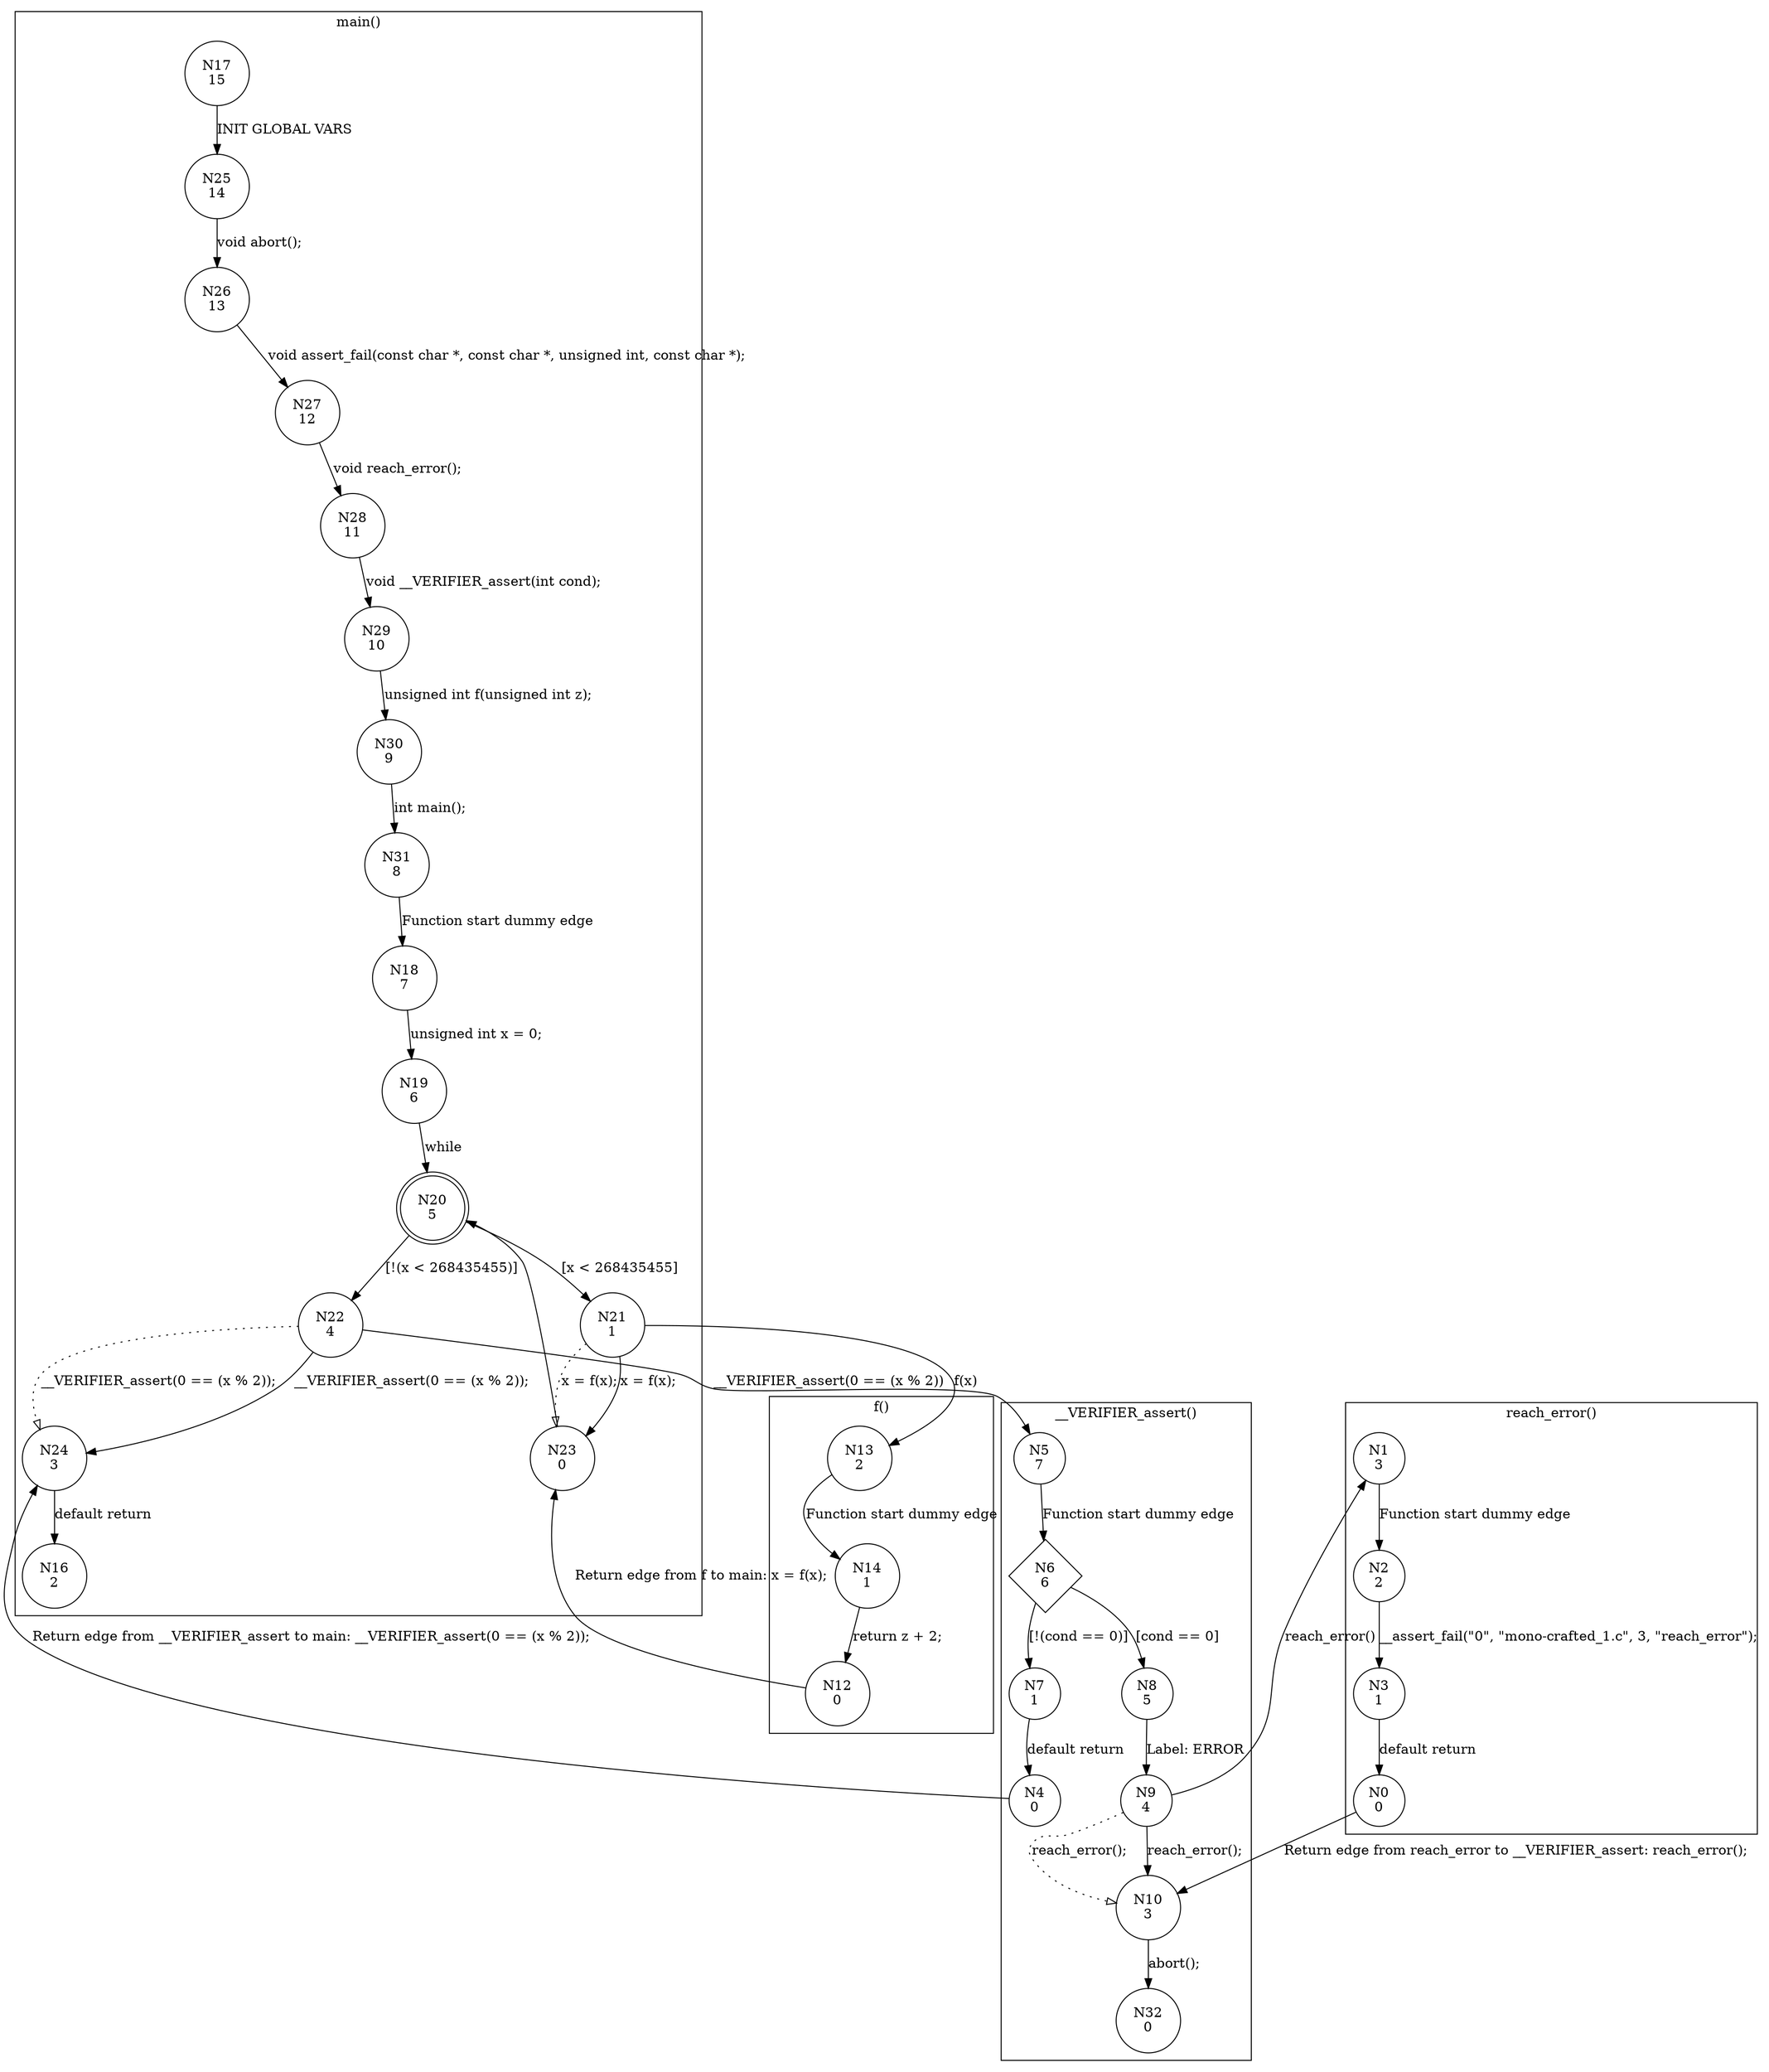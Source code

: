 digraph CFA {
17 [shape="circle" label="N17\n15"]
25 [shape="circle" label="N25\n14"]
26 [shape="circle" label="N26\n13"]
27 [shape="circle" label="N27\n12"]
28 [shape="circle" label="N28\n11"]
29 [shape="circle" label="N29\n10"]
30 [shape="circle" label="N30\n9"]
31 [shape="circle" label="N31\n8"]
18 [shape="circle" label="N18\n7"]
19 [shape="circle" label="N19\n6"]
20 [shape="doublecircle" label="N20\n5"]
22 [shape="circle" label="N22\n4"]
5 [shape="circle" label="N5\n7"]
6 [shape="diamond" label="N6\n6"]
7 [shape="circle" label="N7\n1"]
4 [shape="circle" label="N4\n0"]
24 [shape="circle" label="N24\n3"]
16 [shape="circle" label="N16\n2"]
8 [shape="circle" label="N8\n5"]
9 [shape="circle" label="N9\n4"]
1 [shape="circle" label="N1\n3"]
2 [shape="circle" label="N2\n2"]
3 [shape="circle" label="N3\n1"]
0 [shape="circle" label="N0\n0"]
10 [shape="circle" label="N10\n3"]
32 [shape="circle" label="N32\n0"]
21 [shape="circle" label="N21\n1"]
13 [shape="circle" label="N13\n2"]
14 [shape="circle" label="N14\n1"]
12 [shape="circle" label="N12\n0"]
23 [shape="circle" label="N23\n0"]
node [shape="circle"]
subgraph cluster___VERIFIER_assert {
label="__VERIFIER_assert()"
5 -> 6 [label="Function start dummy edge"]
6 -> 8 [label="[cond == 0]"]
6 -> 7 [label="[!(cond == 0)]"]
7 -> 4 [label="default return"]
8 -> 9 [label="Label: ERROR"]
9 -> 10 [label="reach_error();" style="dotted" arrowhead="empty"]
9 -> 10 [label="reach_error();"]
10 -> 32 [label="abort();"]}
subgraph cluster_f {
label="f()"
13 -> 14 [label="Function start dummy edge"]
14 -> 12 [label="return z + 2;"]}
subgraph cluster_main {
label="main()"
17 -> 25 [label="INIT GLOBAL VARS"]
25 -> 26 [label="void abort();"]
26 -> 27 [label="void assert_fail(const char *, const char *, unsigned int, const char *);"]
27 -> 28 [label="void reach_error();"]
28 -> 29 [label="void __VERIFIER_assert(int cond);"]
29 -> 30 [label="unsigned int f(unsigned int z);"]
30 -> 31 [label="int main();"]
31 -> 18 [label="Function start dummy edge"]
18 -> 19 [label="unsigned int x = 0;"]
19 -> 20 [label="while"]
20 -> 21 [label="[x < 268435455]"]
20 -> 22 [label="[!(x < 268435455)]"]
22 -> 24 [label="__VERIFIER_assert(0 == (x % 2));" style="dotted" arrowhead="empty"]
22 -> 24 [label="__VERIFIER_assert(0 == (x % 2));"]
24 -> 16 [label="default return"]
21 -> 23 [label="x = f(x);" style="dotted" arrowhead="empty"]
21 -> 23 [label="x = f(x);"]
23 -> 20 [label=""]}
subgraph cluster_reach_error {
label="reach_error()"
1 -> 2 [label="Function start dummy edge"]
2 -> 3 [label="__assert_fail(\"0\", \"mono-crafted_1.c\", 3, \"reach_error\");"]
3 -> 0 [label="default return"]}
22 -> 5 [label="__VERIFIER_assert(0 == (x % 2))"]
4 -> 24 [label="Return edge from __VERIFIER_assert to main: __VERIFIER_assert(0 == (x % 2));"]
9 -> 1 [label="reach_error()"]
0 -> 10 [label="Return edge from reach_error to __VERIFIER_assert: reach_error();"]
21 -> 13 [label="f(x)"]
12 -> 23 [label="Return edge from f to main: x = f(x);"]}